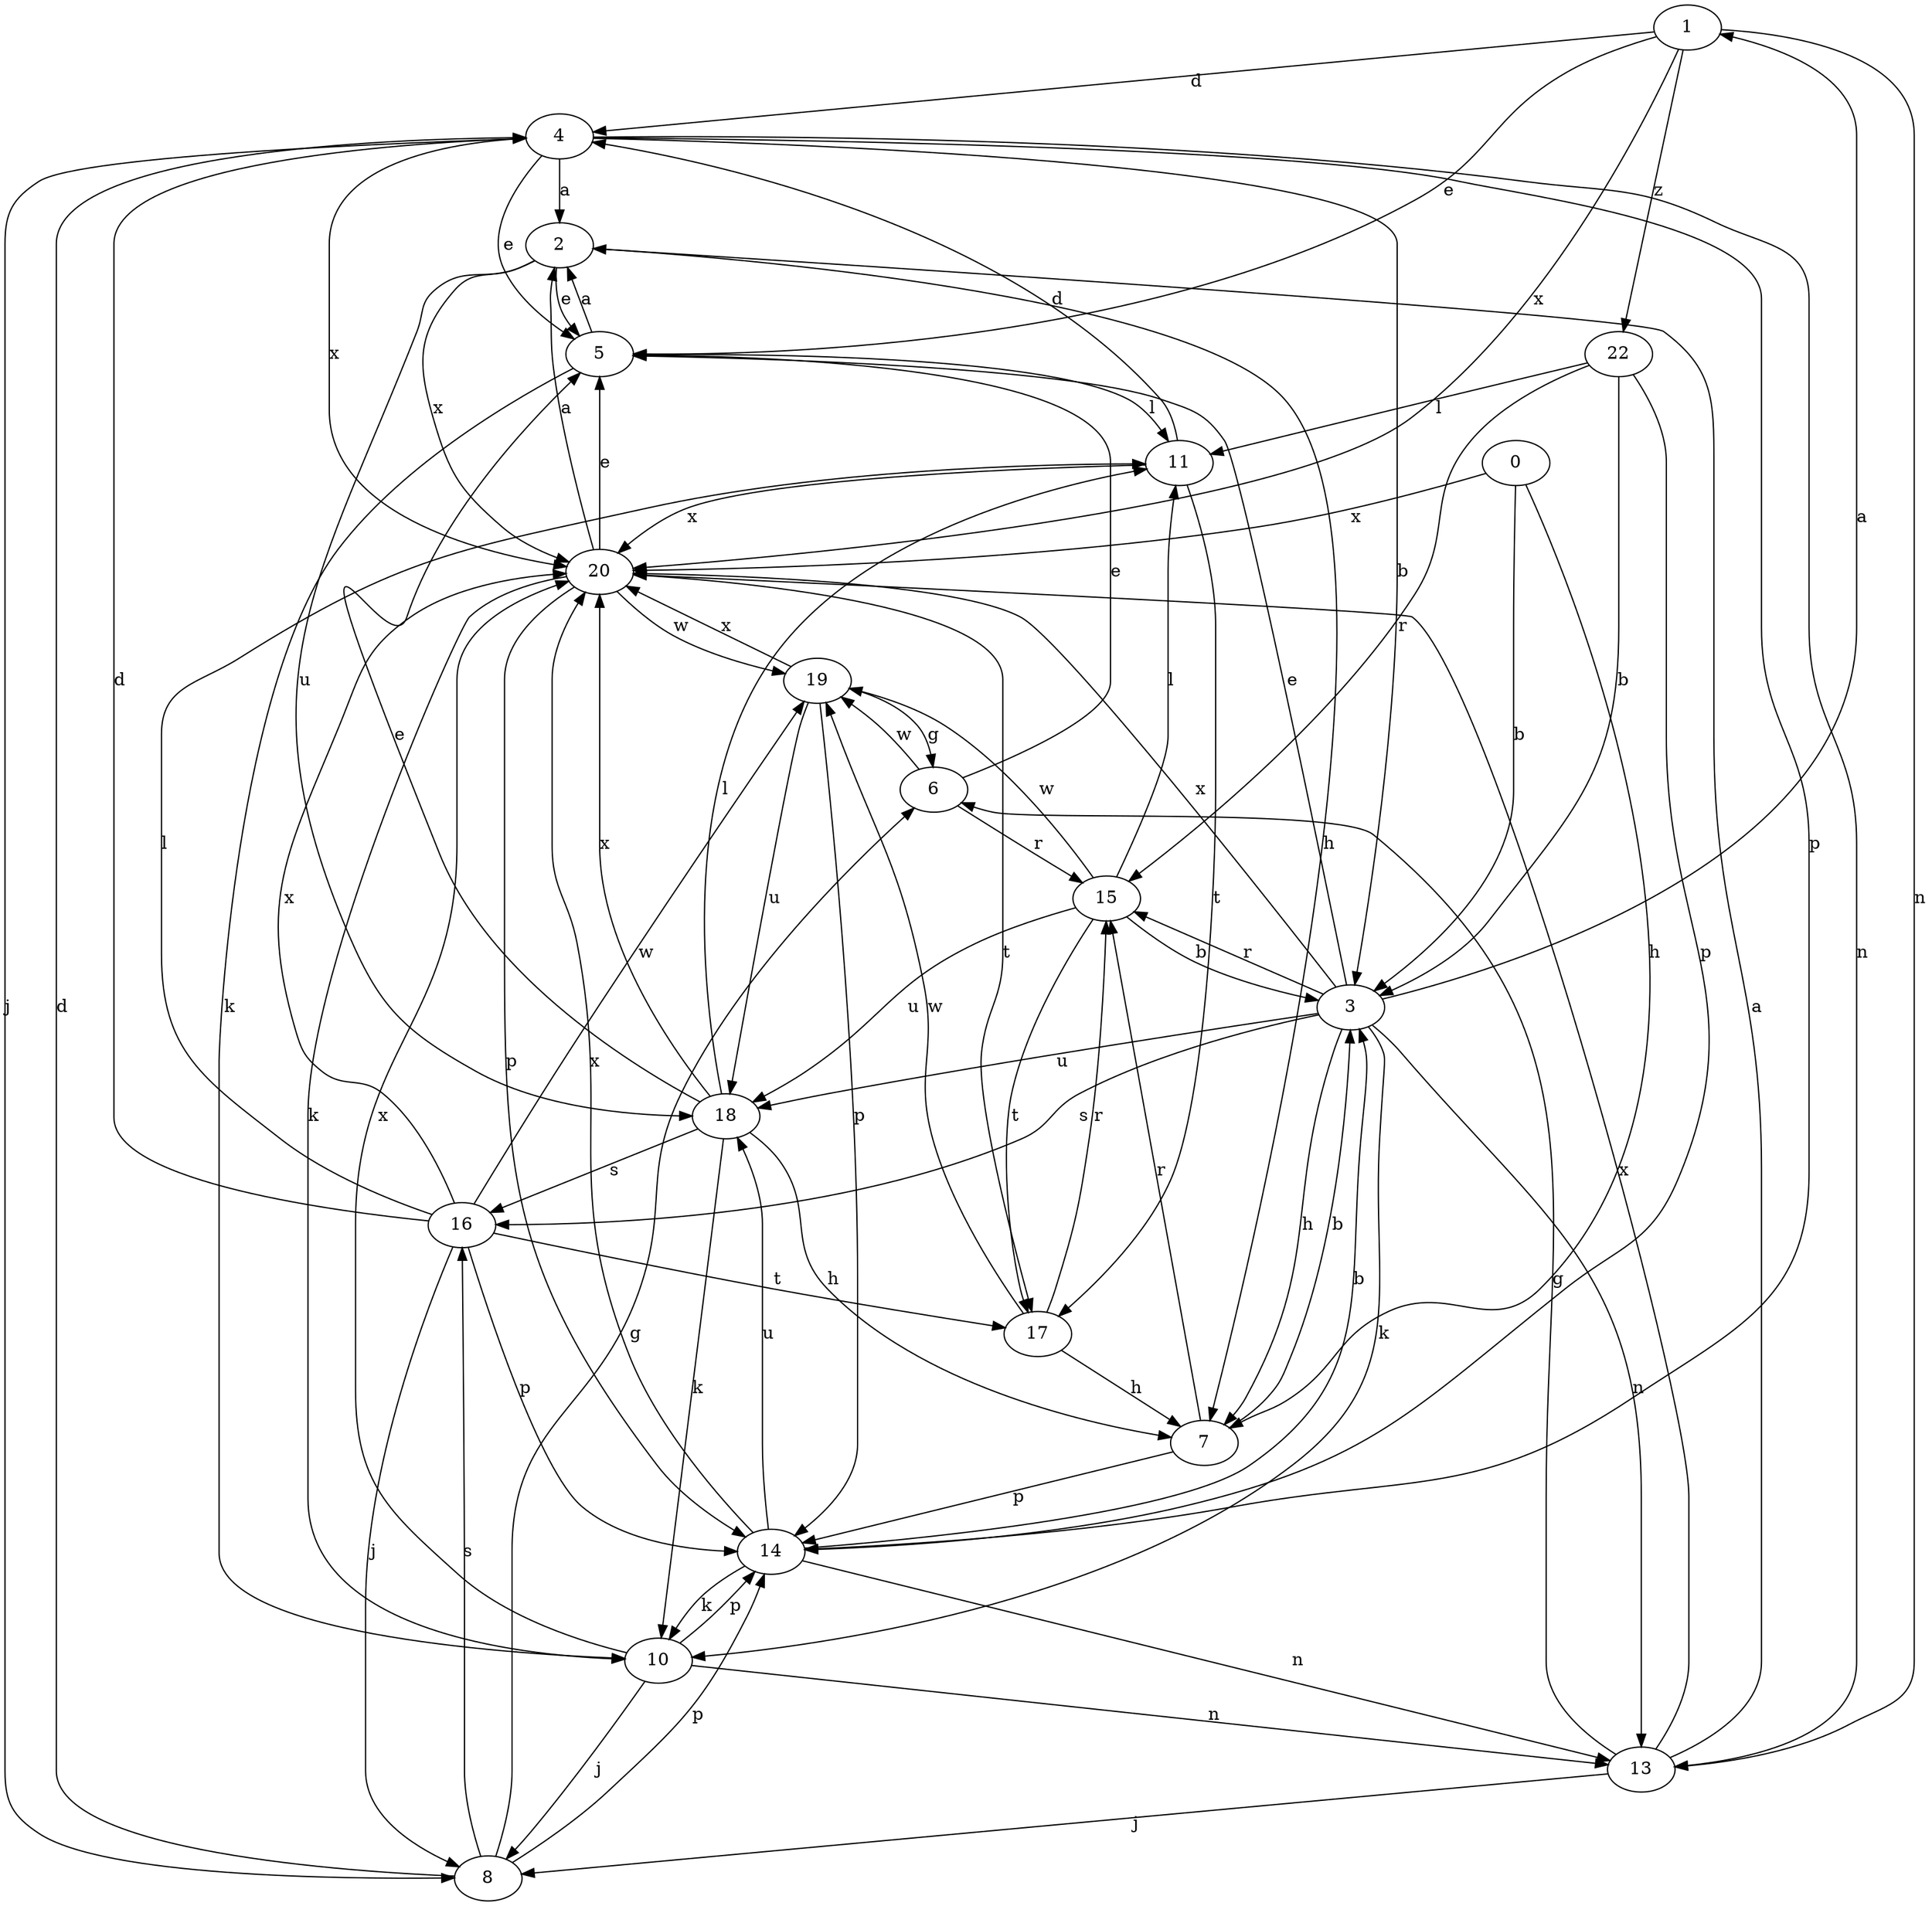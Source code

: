 strict digraph  {
1;
2;
3;
4;
5;
6;
7;
8;
10;
11;
13;
14;
15;
16;
17;
0;
18;
19;
20;
22;
1 -> 4  [label=d];
1 -> 5  [label=e];
1 -> 13  [label=n];
1 -> 20  [label=x];
1 -> 22  [label=z];
2 -> 5  [label=e];
2 -> 7  [label=h];
2 -> 18  [label=u];
2 -> 20  [label=x];
3 -> 1  [label=a];
3 -> 5  [label=e];
3 -> 7  [label=h];
3 -> 10  [label=k];
3 -> 13  [label=n];
3 -> 15  [label=r];
3 -> 16  [label=s];
3 -> 18  [label=u];
3 -> 20  [label=x];
4 -> 2  [label=a];
4 -> 3  [label=b];
4 -> 5  [label=e];
4 -> 8  [label=j];
4 -> 13  [label=n];
4 -> 14  [label=p];
4 -> 20  [label=x];
5 -> 2  [label=a];
5 -> 10  [label=k];
5 -> 11  [label=l];
6 -> 5  [label=e];
6 -> 15  [label=r];
6 -> 19  [label=w];
7 -> 3  [label=b];
7 -> 14  [label=p];
7 -> 15  [label=r];
8 -> 4  [label=d];
8 -> 6  [label=g];
8 -> 14  [label=p];
8 -> 16  [label=s];
10 -> 8  [label=j];
10 -> 13  [label=n];
10 -> 14  [label=p];
10 -> 20  [label=x];
11 -> 4  [label=d];
11 -> 17  [label=t];
11 -> 20  [label=x];
13 -> 2  [label=a];
13 -> 6  [label=g];
13 -> 8  [label=j];
13 -> 20  [label=x];
14 -> 3  [label=b];
14 -> 10  [label=k];
14 -> 13  [label=n];
14 -> 18  [label=u];
14 -> 20  [label=x];
15 -> 3  [label=b];
15 -> 11  [label=l];
15 -> 17  [label=t];
15 -> 18  [label=u];
15 -> 19  [label=w];
16 -> 4  [label=d];
16 -> 8  [label=j];
16 -> 11  [label=l];
16 -> 14  [label=p];
16 -> 17  [label=t];
16 -> 19  [label=w];
16 -> 20  [label=x];
17 -> 7  [label=h];
17 -> 15  [label=r];
17 -> 19  [label=w];
0 -> 3  [label=b];
0 -> 7  [label=h];
0 -> 20  [label=x];
18 -> 5  [label=e];
18 -> 7  [label=h];
18 -> 10  [label=k];
18 -> 11  [label=l];
18 -> 16  [label=s];
18 -> 20  [label=x];
19 -> 6  [label=g];
19 -> 14  [label=p];
19 -> 18  [label=u];
19 -> 20  [label=x];
20 -> 2  [label=a];
20 -> 5  [label=e];
20 -> 10  [label=k];
20 -> 14  [label=p];
20 -> 17  [label=t];
20 -> 19  [label=w];
22 -> 3  [label=b];
22 -> 11  [label=l];
22 -> 14  [label=p];
22 -> 15  [label=r];
}
